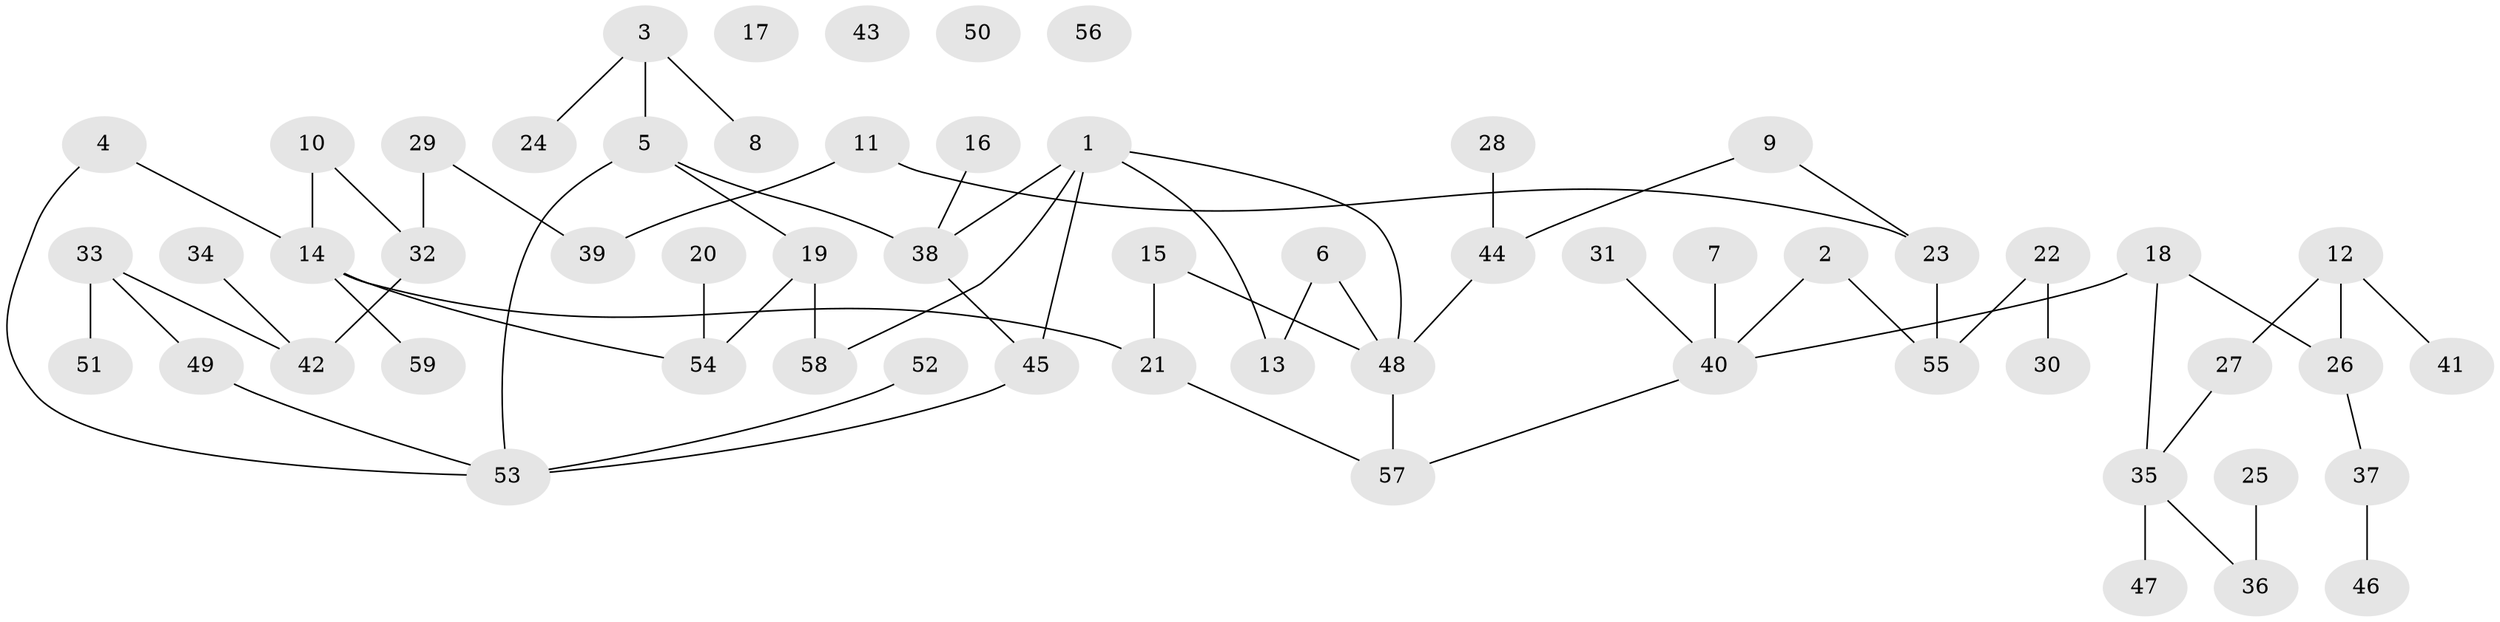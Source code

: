 // Generated by graph-tools (version 1.1) at 2025/49/03/09/25 03:49:13]
// undirected, 59 vertices, 65 edges
graph export_dot {
graph [start="1"]
  node [color=gray90,style=filled];
  1;
  2;
  3;
  4;
  5;
  6;
  7;
  8;
  9;
  10;
  11;
  12;
  13;
  14;
  15;
  16;
  17;
  18;
  19;
  20;
  21;
  22;
  23;
  24;
  25;
  26;
  27;
  28;
  29;
  30;
  31;
  32;
  33;
  34;
  35;
  36;
  37;
  38;
  39;
  40;
  41;
  42;
  43;
  44;
  45;
  46;
  47;
  48;
  49;
  50;
  51;
  52;
  53;
  54;
  55;
  56;
  57;
  58;
  59;
  1 -- 13;
  1 -- 38;
  1 -- 45;
  1 -- 48;
  1 -- 58;
  2 -- 40;
  2 -- 55;
  3 -- 5;
  3 -- 8;
  3 -- 24;
  4 -- 14;
  4 -- 53;
  5 -- 19;
  5 -- 38;
  5 -- 53;
  6 -- 13;
  6 -- 48;
  7 -- 40;
  9 -- 23;
  9 -- 44;
  10 -- 14;
  10 -- 32;
  11 -- 23;
  11 -- 39;
  12 -- 26;
  12 -- 27;
  12 -- 41;
  14 -- 21;
  14 -- 54;
  14 -- 59;
  15 -- 21;
  15 -- 48;
  16 -- 38;
  18 -- 26;
  18 -- 35;
  18 -- 40;
  19 -- 54;
  19 -- 58;
  20 -- 54;
  21 -- 57;
  22 -- 30;
  22 -- 55;
  23 -- 55;
  25 -- 36;
  26 -- 37;
  27 -- 35;
  28 -- 44;
  29 -- 32;
  29 -- 39;
  31 -- 40;
  32 -- 42;
  33 -- 42;
  33 -- 49;
  33 -- 51;
  34 -- 42;
  35 -- 36;
  35 -- 47;
  37 -- 46;
  38 -- 45;
  40 -- 57;
  44 -- 48;
  45 -- 53;
  48 -- 57;
  49 -- 53;
  52 -- 53;
}
